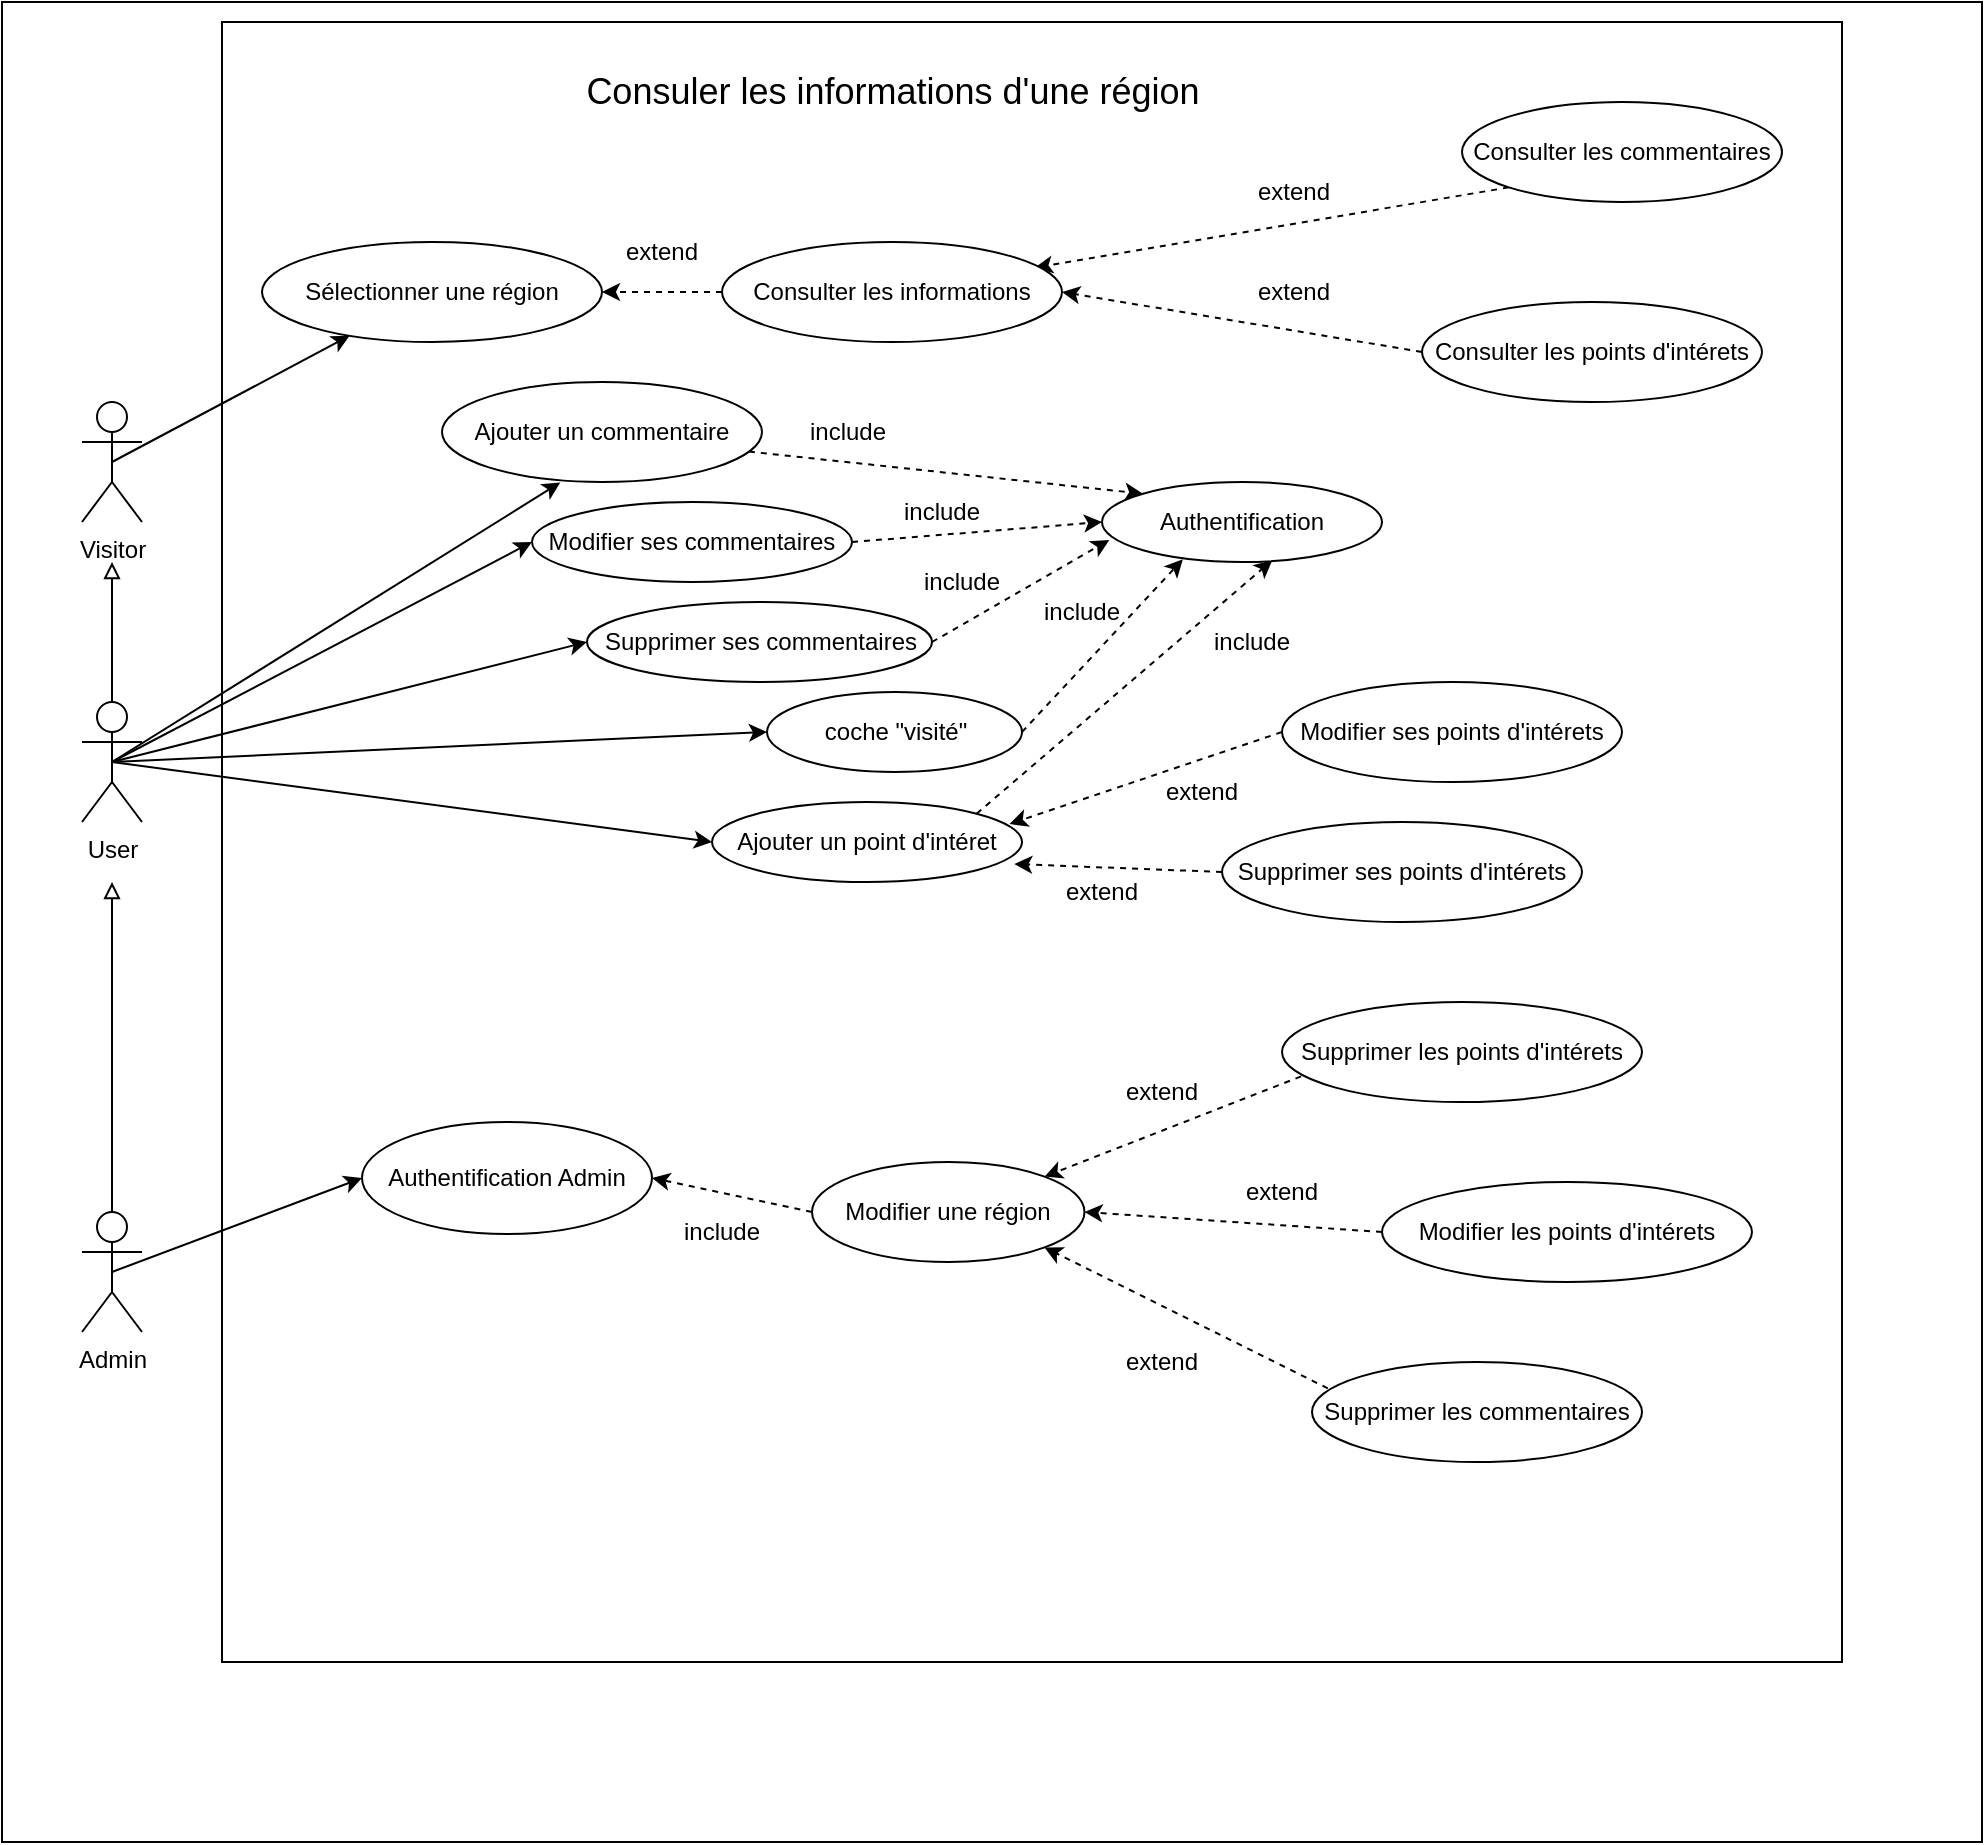 <mxfile>
    <diagram id="SiXIUYFqvA9VytooAsfV" name="Page-1">
        <mxGraphModel dx="2214" dy="604" grid="1" gridSize="10" guides="1" tooltips="1" connect="1" arrows="1" fold="1" page="1" pageScale="1" pageWidth="850" pageHeight="1100" math="0" shadow="0">
            <root>
                <mxCell id="0"/>
                <mxCell id="1" parent="0"/>
                <mxCell id="122" value="" style="rounded=0;whiteSpace=wrap;html=1;" parent="1" vertex="1">
                    <mxGeometry x="-850" width="990" height="920" as="geometry"/>
                </mxCell>
                <mxCell id="2" value="Visitor" style="shape=umlActor;verticalLabelPosition=bottom;verticalAlign=top;html=1;outlineConnect=0;" parent="1" vertex="1">
                    <mxGeometry x="-810" y="200" width="30" height="60" as="geometry"/>
                </mxCell>
                <mxCell id="3" value="" style="rounded=0;whiteSpace=wrap;html=1;" parent="1" vertex="1">
                    <mxGeometry x="-740" y="10" width="810" height="820" as="geometry"/>
                </mxCell>
                <mxCell id="10" value="" style="edgeStyle=none;html=1;endArrow=block;endFill=0;" parent="1" source="4" edge="1">
                    <mxGeometry relative="1" as="geometry">
                        <mxPoint x="-795" y="280" as="targetPoint"/>
                    </mxGeometry>
                </mxCell>
                <mxCell id="33" style="edgeStyle=none;html=1;exitX=0.959;exitY=0.696;exitDx=0;exitDy=0;entryX=0;entryY=0;entryDx=0;entryDy=0;startArrow=none;startFill=0;endArrow=classic;endFill=1;dashed=1;exitPerimeter=0;" parent="1" source="32" target="123" edge="1">
                    <mxGeometry relative="1" as="geometry"/>
                </mxCell>
                <mxCell id="150" style="edgeStyle=none;html=1;exitX=0.5;exitY=0.5;exitDx=0;exitDy=0;exitPerimeter=0;entryX=0;entryY=0.5;entryDx=0;entryDy=0;" parent="1" source="4" target="52" edge="1">
                    <mxGeometry relative="1" as="geometry"/>
                </mxCell>
                <mxCell id="151" style="edgeStyle=none;html=1;exitX=0.5;exitY=0.5;exitDx=0;exitDy=0;exitPerimeter=0;entryX=0;entryY=0.5;entryDx=0;entryDy=0;" parent="1" source="4" target="51" edge="1">
                    <mxGeometry relative="1" as="geometry"/>
                </mxCell>
                <mxCell id="152" style="edgeStyle=none;html=1;exitX=0.5;exitY=0.5;exitDx=0;exitDy=0;exitPerimeter=0;entryX=0;entryY=0.5;entryDx=0;entryDy=0;" parent="1" source="4" target="132" edge="1">
                    <mxGeometry relative="1" as="geometry"/>
                </mxCell>
                <mxCell id="153" style="edgeStyle=none;html=1;exitX=0.5;exitY=0.5;exitDx=0;exitDy=0;exitPerimeter=0;entryX=0;entryY=0.5;entryDx=0;entryDy=0;" parent="1" source="4" target="62" edge="1">
                    <mxGeometry relative="1" as="geometry"/>
                </mxCell>
                <mxCell id="155" style="edgeStyle=none;html=1;exitX=0.5;exitY=0.5;exitDx=0;exitDy=0;exitPerimeter=0;entryX=0.37;entryY=1.004;entryDx=0;entryDy=0;entryPerimeter=0;" parent="1" source="4" target="32" edge="1">
                    <mxGeometry relative="1" as="geometry"/>
                </mxCell>
                <mxCell id="4" value="User" style="shape=umlActor;verticalLabelPosition=bottom;verticalAlign=top;html=1;outlineConnect=0;" parent="1" vertex="1">
                    <mxGeometry x="-810" y="350" width="30" height="60" as="geometry"/>
                </mxCell>
                <mxCell id="12" value="&lt;font style=&quot;font-size: 18px;&quot;&gt;Consuler les informations d'une région&lt;/font&gt;" style="text;html=1;strokeColor=none;fillColor=none;align=center;verticalAlign=middle;whiteSpace=wrap;rounded=0;" parent="1" vertex="1">
                    <mxGeometry x="-591.25" y="30" width="372.5" height="30" as="geometry"/>
                </mxCell>
                <mxCell id="13" value="Sélectionner une région" style="ellipse;whiteSpace=wrap;html=1;" parent="1" vertex="1">
                    <mxGeometry x="-720" y="120" width="170" height="50" as="geometry"/>
                </mxCell>
                <mxCell id="16" style="edgeStyle=none;html=1;exitX=0.5;exitY=0.5;exitDx=0;exitDy=0;exitPerimeter=0;endArrow=classic;endFill=1;" parent="1" source="2" target="13" edge="1">
                    <mxGeometry relative="1" as="geometry"/>
                </mxCell>
                <mxCell id="21" style="edgeStyle=none;html=1;exitX=0;exitY=1;exitDx=0;exitDy=0;entryX=0.92;entryY=0.256;entryDx=0;entryDy=0;endArrow=classic;endFill=1;dashed=1;entryPerimeter=0;" parent="1" source="19" target="18" edge="1">
                    <mxGeometry relative="1" as="geometry"/>
                </mxCell>
                <mxCell id="73" style="edgeStyle=none;html=1;exitX=0;exitY=0.5;exitDx=0;exitDy=0;entryX=1;entryY=0.5;entryDx=0;entryDy=0;dashed=1;" parent="1" source="71" target="18" edge="1">
                    <mxGeometry relative="1" as="geometry"/>
                </mxCell>
                <mxCell id="18" value="Consulter les informations" style="ellipse;whiteSpace=wrap;html=1;" parent="1" vertex="1">
                    <mxGeometry x="-490" y="120" width="170" height="50" as="geometry"/>
                </mxCell>
                <mxCell id="19" value="Consulter les commentaires" style="ellipse;whiteSpace=wrap;html=1;" parent="1" vertex="1">
                    <mxGeometry x="-120" y="50" width="160" height="50" as="geometry"/>
                </mxCell>
                <mxCell id="23" style="edgeStyle=none;html=1;exitX=0;exitY=0.5;exitDx=0;exitDy=0;entryX=1;entryY=0.5;entryDx=0;entryDy=0;endArrow=classic;endFill=1;dashed=1;" parent="1" source="18" target="13" edge="1">
                    <mxGeometry relative="1" as="geometry">
                        <mxPoint x="-476.569" y="149.998" as="sourcePoint"/>
                        <mxPoint x="-550" y="182.32" as="targetPoint"/>
                    </mxGeometry>
                </mxCell>
                <mxCell id="24" value="extend&lt;span style=&quot;color: rgba(0, 0, 0, 0); font-family: monospace; font-size: 0px; text-align: start;&quot;&gt;%3CmxGraphModel%3E%3Croot%3E%3CmxCell%20id%3D%220%22%2F%3E%3CmxCell%20id%3D%221%22%20parent%3D%220%22%2F%3E%3CmxCell%20id%3D%222%22%20style%3D%22edgeStyle%3Dnone%3Bhtml%3D1%3BexitX%3D1%3BexitY%3D0.5%3BexitDx%3D0%3BexitDy%3D0%3BentryX%3D0%3BentryY%3D1%3BentryDx%3D0%3BentryDy%3D0%3BendArrow%3Dclassic%3BendFill%3D1%3Bdashed%3D1%3B%22%20edge%3D%221%22%20parent%3D%221%22%3E%3CmxGeometry%20relative%3D%221%22%20as%3D%22geometry%22%3E%3CmxPoint%20x%3D%22-300%22%20y%3D%22185%22%20as%3D%22sourcePoint%22%2F%3E%3CmxPoint%20x%3D%22-226.569%22%20y%3D%22152.678%22%20as%3D%22targetPoint%22%2F%3E%3C%2FmxGeometry%3E%3C%2FmxCell%3E%3C%2Froot%3E%3C%2FmxGraphModel%3E&lt;/span&gt;" style="text;html=1;strokeColor=none;fillColor=none;align=center;verticalAlign=middle;whiteSpace=wrap;rounded=0;" parent="1" vertex="1">
                    <mxGeometry x="-550" y="110" width="60" height="30" as="geometry"/>
                </mxCell>
                <mxCell id="25" value="extend&lt;span style=&quot;color: rgba(0, 0, 0, 0); font-family: monospace; font-size: 0px; text-align: start;&quot;&gt;%3CmxGraphModel%3E%3Croot%3E%3CmxCell%20id%3D%220%22%2F%3E%3CmxCell%20id%3D%221%22%20parent%3D%220%22%2F%3E%3CmxCell%20id%3D%222%22%20style%3D%22edgeStyle%3Dnone%3Bhtml%3D1%3BexitX%3D1%3BexitY%3D0.5%3BexitDx%3D0%3BexitDy%3D0%3BentryX%3D0%3BentryY%3D1%3BentryDx%3D0%3BentryDy%3D0%3BendArrow%3Dclassic%3BendFill%3D1%3Bdashed%3D1%3B%22%20edge%3D%221%22%20parent%3D%221%22%3E%3CmxGeometry%20relative%3D%221%22%20as%3D%22geometry%22%3E%3CmxPoint%20x%3D%22-300%22%20y%3D%22185%22%20as%3D%22sourcePoint%22%2F%3E%3CmxPoint%20x%3D%22-226.569%22%20y%3D%22152.678%22%20as%3D%22targetPoint%22%2F%3E%3C%2FmxGeometry%3E%3C%2FmxCell%3E%3C%2Froot%3E%3C%2FmxGraphModel%3E&lt;/span&gt;" style="text;html=1;strokeColor=none;fillColor=none;align=center;verticalAlign=middle;whiteSpace=wrap;rounded=0;" parent="1" vertex="1">
                    <mxGeometry x="-234" y="80" width="60" height="30" as="geometry"/>
                </mxCell>
                <mxCell id="57" style="edgeStyle=none;html=1;exitX=1;exitY=0.5;exitDx=0;exitDy=0;fontSize=18;startArrow=none;startFill=0;endArrow=classic;endFill=1;dashed=1;entryX=0;entryY=0.5;entryDx=0;entryDy=0;" parent="1" source="52" target="123" edge="1">
                    <mxGeometry relative="1" as="geometry">
                        <mxPoint x="-500" y="220" as="sourcePoint"/>
                    </mxGeometry>
                </mxCell>
                <mxCell id="58" style="edgeStyle=none;html=1;exitX=1;exitY=0.5;exitDx=0;exitDy=0;entryX=0.026;entryY=0.725;entryDx=0;entryDy=0;fontSize=18;startArrow=none;startFill=0;endArrow=classic;endFill=1;dashed=1;entryPerimeter=0;" parent="1" source="51" target="123" edge="1">
                    <mxGeometry relative="1" as="geometry"/>
                </mxCell>
                <mxCell id="32" value="Ajouter un commentaire" style="ellipse;whiteSpace=wrap;html=1;" parent="1" vertex="1">
                    <mxGeometry x="-630" y="190" width="160" height="50" as="geometry"/>
                </mxCell>
                <mxCell id="51" value="Supprimer ses commentaires" style="ellipse;whiteSpace=wrap;html=1;" parent="1" vertex="1">
                    <mxGeometry x="-557.5" y="300" width="172.5" height="40" as="geometry"/>
                </mxCell>
                <mxCell id="52" value="Modifier ses commentaires" style="ellipse;whiteSpace=wrap;html=1;" parent="1" vertex="1">
                    <mxGeometry x="-585" y="250" width="160" height="40" as="geometry"/>
                </mxCell>
                <mxCell id="59" value="include" style="text;html=1;strokeColor=none;fillColor=none;align=center;verticalAlign=middle;whiteSpace=wrap;rounded=0;" parent="1" vertex="1">
                    <mxGeometry x="-457.5" y="200" width="60" height="30" as="geometry"/>
                </mxCell>
                <mxCell id="60" value="include" style="text;html=1;strokeColor=none;fillColor=none;align=center;verticalAlign=middle;whiteSpace=wrap;rounded=0;" parent="1" vertex="1">
                    <mxGeometry x="-410" y="240" width="60" height="30" as="geometry"/>
                </mxCell>
                <mxCell id="67" style="edgeStyle=none;html=1;exitX=0;exitY=0.5;exitDx=0;exitDy=0;entryX=0.96;entryY=0.275;entryDx=0;entryDy=0;dashed=1;entryPerimeter=0;" parent="1" source="64" target="62" edge="1">
                    <mxGeometry relative="1" as="geometry"/>
                </mxCell>
                <mxCell id="68" style="edgeStyle=none;html=1;exitX=0;exitY=0.5;exitDx=0;exitDy=0;entryX=0.975;entryY=0.775;entryDx=0;entryDy=0;dashed=1;entryPerimeter=0;" parent="1" source="66" target="62" edge="1">
                    <mxGeometry relative="1" as="geometry"/>
                </mxCell>
                <mxCell id="157" style="edgeStyle=none;html=1;exitX=1;exitY=0;exitDx=0;exitDy=0;entryX=0.608;entryY=0.979;entryDx=0;entryDy=0;entryPerimeter=0;dashed=1;" edge="1" parent="1" source="62" target="123">
                    <mxGeometry relative="1" as="geometry"/>
                </mxCell>
                <mxCell id="62" value="Ajouter un point d'intéret" style="ellipse;whiteSpace=wrap;html=1;" parent="1" vertex="1">
                    <mxGeometry x="-495" y="400" width="155" height="40" as="geometry"/>
                </mxCell>
                <mxCell id="64" value="Modifier ses points d'intérets" style="ellipse;whiteSpace=wrap;html=1;" parent="1" vertex="1">
                    <mxGeometry x="-210" y="340" width="170" height="50" as="geometry"/>
                </mxCell>
                <mxCell id="66" value="Supprimer ses points d'intérets" style="ellipse;whiteSpace=wrap;html=1;" parent="1" vertex="1">
                    <mxGeometry x="-240" y="410" width="180" height="50" as="geometry"/>
                </mxCell>
                <mxCell id="69" value="extend" style="text;html=1;strokeColor=none;fillColor=none;align=center;verticalAlign=middle;whiteSpace=wrap;rounded=0;" parent="1" vertex="1">
                    <mxGeometry x="-330" y="430" width="60" height="30" as="geometry"/>
                </mxCell>
                <mxCell id="70" value="extend" style="text;html=1;strokeColor=none;fillColor=none;align=center;verticalAlign=middle;whiteSpace=wrap;rounded=0;" parent="1" vertex="1">
                    <mxGeometry x="-280" y="380" width="60" height="30" as="geometry"/>
                </mxCell>
                <mxCell id="71" value="Consulter les points d'intérets" style="ellipse;whiteSpace=wrap;html=1;" parent="1" vertex="1">
                    <mxGeometry x="-140" y="150" width="170" height="50" as="geometry"/>
                </mxCell>
                <mxCell id="74" value="extend&lt;span style=&quot;color: rgba(0, 0, 0, 0); font-family: monospace; font-size: 0px; text-align: start;&quot;&gt;%3CmxGraphModel%3E%3Croot%3E%3CmxCell%20id%3D%220%22%2F%3E%3CmxCell%20id%3D%221%22%20parent%3D%220%22%2F%3E%3CmxCell%20id%3D%222%22%20style%3D%22edgeStyle%3Dnone%3Bhtml%3D1%3BexitX%3D1%3BexitY%3D0.5%3BexitDx%3D0%3BexitDy%3D0%3BentryX%3D0%3BentryY%3D1%3BentryDx%3D0%3BentryDy%3D0%3BendArrow%3Dclassic%3BendFill%3D1%3Bdashed%3D1%3B%22%20edge%3D%221%22%20parent%3D%221%22%3E%3CmxGeometry%20relative%3D%221%22%20as%3D%22geometry%22%3E%3CmxPoint%20x%3D%22-300%22%20y%3D%22185%22%20as%3D%22sourcePoint%22%2F%3E%3CmxPoint%20x%3D%22-226.569%22%20y%3D%22152.678%22%20as%3D%22targetPoint%22%2F%3E%3C%2FmxGeometry%3E%3C%2FmxCell%3E%3C%2Froot%3E%3C%2FmxGraphModel%3E&lt;/span&gt;" style="text;html=1;strokeColor=none;fillColor=none;align=center;verticalAlign=middle;whiteSpace=wrap;rounded=0;" parent="1" vertex="1">
                    <mxGeometry x="-234" y="130" width="60" height="30" as="geometry"/>
                </mxCell>
                <mxCell id="76" style="edgeStyle=none;html=1;exitX=0.5;exitY=0;exitDx=0;exitDy=0;exitPerimeter=0;endArrow=block;endFill=0;" parent="1" source="75" edge="1">
                    <mxGeometry relative="1" as="geometry">
                        <mxPoint x="-795" y="440" as="targetPoint"/>
                    </mxGeometry>
                </mxCell>
                <mxCell id="93" style="edgeStyle=none;html=1;exitX=0;exitY=0.5;exitDx=0;exitDy=0;entryX=1;entryY=0.5;entryDx=0;entryDy=0;dashed=1;endArrow=classic;endFill=1;" parent="1" source="80" target="137" edge="1">
                    <mxGeometry relative="1" as="geometry"/>
                </mxCell>
                <mxCell id="156" style="edgeStyle=none;html=1;exitX=0.5;exitY=0.5;exitDx=0;exitDy=0;exitPerimeter=0;entryX=0;entryY=0.5;entryDx=0;entryDy=0;" parent="1" source="75" target="137" edge="1">
                    <mxGeometry relative="1" as="geometry"/>
                </mxCell>
                <mxCell id="75" value="Admin&lt;br&gt;" style="shape=umlActor;verticalLabelPosition=bottom;verticalAlign=top;html=1;outlineConnect=0;" parent="1" vertex="1">
                    <mxGeometry x="-810" y="605" width="30" height="60" as="geometry"/>
                </mxCell>
                <mxCell id="99" style="edgeStyle=none;html=1;exitX=0.053;exitY=0.744;exitDx=0;exitDy=0;entryX=1;entryY=0;entryDx=0;entryDy=0;dashed=1;endArrow=classic;endFill=1;exitPerimeter=0;" parent="1" source="85" target="80" edge="1">
                    <mxGeometry relative="1" as="geometry"/>
                </mxCell>
                <mxCell id="100" style="edgeStyle=none;html=1;exitX=0;exitY=0.5;exitDx=0;exitDy=0;entryX=1;entryY=0.5;entryDx=0;entryDy=0;dashed=1;endArrow=classic;endFill=1;" parent="1" source="84" target="80" edge="1">
                    <mxGeometry relative="1" as="geometry"/>
                </mxCell>
                <mxCell id="101" style="edgeStyle=none;html=1;exitX=0.048;exitY=0.264;exitDx=0;exitDy=0;entryX=1;entryY=1;entryDx=0;entryDy=0;dashed=1;endArrow=classic;endFill=1;exitPerimeter=0;" parent="1" source="81" target="80" edge="1">
                    <mxGeometry relative="1" as="geometry"/>
                </mxCell>
                <mxCell id="80" value="Modifier une région&lt;span style=&quot;color: rgba(0, 0, 0, 0); font-family: monospace; font-size: 0px; text-align: start;&quot;&gt;%3CmxGraphModel%3E%3Croot%3E%3CmxCell%20id%3D%220%22%2F%3E%3CmxCell%20id%3D%221%22%20parent%3D%220%22%2F%3E%3CmxCell%20id%3D%222%22%20value%3D%22User%22%20style%3D%22shape%3DumlActor%3BverticalLabelPosition%3Dbottom%3BverticalAlign%3Dtop%3Bhtml%3D1%3BoutlineConnect%3D0%3B%22%20vertex%3D%221%22%20parent%3D%221%22%3E%3CmxGeometry%20x%3D%22-810%22%20y%3D%22350%22%20width%3D%2230%22%20height%3D%2260%22%20as%3D%22geometry%22%2F%3E%3C%2FmxCell%3E%3C%2Froot%3E%3C%2FmxGraphModel%3E&lt;/span&gt;" style="ellipse;whiteSpace=wrap;html=1;" parent="1" vertex="1">
                    <mxGeometry x="-445" y="580" width="136.25" height="50" as="geometry"/>
                </mxCell>
                <mxCell id="81" value="Supprimer les commentaires&lt;span style=&quot;color: rgba(0, 0, 0, 0); font-family: monospace; font-size: 0px; text-align: start;&quot;&gt;%3CmxGraphModel%3E%3Croot%3E%3CmxCell%20id%3D%220%22%2F%3E%3CmxCell%20id%3D%221%22%20parent%3D%220%22%2F%3E%3CmxCell%20id%3D%222%22%20value%3D%22User%22%20style%3D%22shape%3DumlActor%3BverticalLabelPosition%3Dbottom%3BverticalAlign%3Dtop%3Bhtml%3D1%3BoutlineConnect%3D0%3B%22%20vertex%3D%221%22%20parent%3D%221%22%3E%3CmxGeometry%20x%3D%22-810%22%20y%3D%22350%22%20width%3D%2230%22%20height%3D%2260%22%20as%3D%22geometry%22%2F%3E%3C%2FmxCell%3E%3C%2Froot%3E%3C%2FmxGraphModel%3E&lt;/span&gt;" style="ellipse;whiteSpace=wrap;html=1;" parent="1" vertex="1">
                    <mxGeometry x="-195" y="680" width="165" height="50" as="geometry"/>
                </mxCell>
                <mxCell id="84" value="Modifier les points d'intérets&lt;span style=&quot;color: rgba(0, 0, 0, 0); font-family: monospace; font-size: 0px; text-align: start;&quot;&gt;%3CmxGraphModel%3E%3Croot%3E%3CmxCell%20id%3D%220%22%2F%3E%3CmxCell%20id%3D%221%22%20parent%3D%220%22%2F%3E%3CmxCell%20id%3D%222%22%20value%3D%22User%22%20style%3D%22shape%3DumlActor%3BverticalLabelPosition%3Dbottom%3BverticalAlign%3Dtop%3Bhtml%3D1%3BoutlineConnect%3D0%3B%22%20vertex%3D%221%22%20parent%3D%221%22%3E%3CmxGeometry%20x%3D%22-810%22%20y%3D%22350%22%20width%3D%2230%22%20height%3D%2260%22%20as%3D%22geometry%22%2F%3E%3C%2FmxCell%3E%3C%2Froot%3E%3C%2FmxGraphModel%3E&lt;/span&gt;" style="ellipse;whiteSpace=wrap;html=1;" parent="1" vertex="1">
                    <mxGeometry x="-160" y="590" width="185" height="50" as="geometry"/>
                </mxCell>
                <mxCell id="85" value="Supprimer les points d'intérets&lt;span style=&quot;color: rgba(0, 0, 0, 0); font-family: monospace; font-size: 0px; text-align: start;&quot;&gt;%3CmxGraphModel%3E%3Croot%3E%3CmxCell%20id%3D%220%22%2F%3E%3CmxCell%20id%3D%221%22%20parent%3D%220%22%2F%3E%3CmxCell%20id%3D%222%22%20value%3D%22User%22%20style%3D%22shape%3DumlActor%3BverticalLabelPosition%3Dbottom%3BverticalAlign%3Dtop%3Bhtml%3D1%3BoutlineConnect%3D0%3B%22%20vertex%3D%221%22%20parent%3D%221%22%3E%3CmxGeometry%20x%3D%22-810%22%20y%3D%22350%22%20width%3D%2230%22%20height%3D%2260%22%20as%3D%22geometry%22%2F%3E%3C%2FmxCell%3E%3C%2Froot%3E%3C%2FmxGraphModel%3E&lt;/span&gt;" style="ellipse;whiteSpace=wrap;html=1;" parent="1" vertex="1">
                    <mxGeometry x="-210" y="500" width="180" height="50" as="geometry"/>
                </mxCell>
                <mxCell id="111" value="include" style="text;html=1;strokeColor=none;fillColor=none;align=center;verticalAlign=middle;whiteSpace=wrap;rounded=0;" parent="1" vertex="1">
                    <mxGeometry x="-520" y="600" width="60" height="30" as="geometry"/>
                </mxCell>
                <mxCell id="113" value="extend" style="text;html=1;strokeColor=none;fillColor=none;align=center;verticalAlign=middle;whiteSpace=wrap;rounded=0;" parent="1" vertex="1">
                    <mxGeometry x="-300" y="530" width="60" height="30" as="geometry"/>
                </mxCell>
                <mxCell id="114" value="extend" style="text;html=1;strokeColor=none;fillColor=none;align=center;verticalAlign=middle;whiteSpace=wrap;rounded=0;" parent="1" vertex="1">
                    <mxGeometry x="-240" y="580" width="60" height="30" as="geometry"/>
                </mxCell>
                <mxCell id="119" value="extend" style="text;html=1;strokeColor=none;fillColor=none;align=center;verticalAlign=middle;whiteSpace=wrap;rounded=0;" parent="1" vertex="1">
                    <mxGeometry x="-300" y="665" width="60" height="30" as="geometry"/>
                </mxCell>
                <mxCell id="133" style="edgeStyle=none;html=1;exitX=1;exitY=0.5;exitDx=0;exitDy=0;entryX=0.289;entryY=0.965;entryDx=0;entryDy=0;dashed=1;entryPerimeter=0;" parent="1" source="132" target="123" edge="1">
                    <mxGeometry relative="1" as="geometry"/>
                </mxCell>
                <mxCell id="123" value="Authentification" style="ellipse;whiteSpace=wrap;html=1;" parent="1" vertex="1">
                    <mxGeometry x="-300" y="240" width="140" height="40" as="geometry"/>
                </mxCell>
                <mxCell id="128" value="include" style="text;html=1;strokeColor=none;fillColor=none;align=center;verticalAlign=middle;whiteSpace=wrap;rounded=0;" parent="1" vertex="1">
                    <mxGeometry x="-400" y="275" width="60" height="30" as="geometry"/>
                </mxCell>
                <mxCell id="129" value="include" style="text;html=1;strokeColor=none;fillColor=none;align=center;verticalAlign=middle;whiteSpace=wrap;rounded=0;" parent="1" vertex="1">
                    <mxGeometry x="-340" y="290" width="60" height="30" as="geometry"/>
                </mxCell>
                <mxCell id="132" value="coche &quot;visité&quot;" style="ellipse;whiteSpace=wrap;html=1;" parent="1" vertex="1">
                    <mxGeometry x="-467.5" y="345" width="127.5" height="40" as="geometry"/>
                </mxCell>
                <mxCell id="137" value="Authentification Admin" style="ellipse;whiteSpace=wrap;html=1;" parent="1" vertex="1">
                    <mxGeometry x="-670" y="560" width="145" height="56" as="geometry"/>
                </mxCell>
                <mxCell id="158" value="include" style="text;html=1;strokeColor=none;fillColor=none;align=center;verticalAlign=middle;whiteSpace=wrap;rounded=0;" vertex="1" parent="1">
                    <mxGeometry x="-255" y="305" width="60" height="30" as="geometry"/>
                </mxCell>
            </root>
        </mxGraphModel>
    </diagram>
</mxfile>